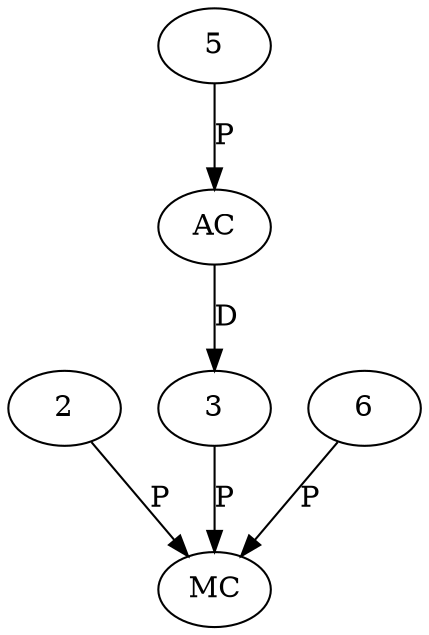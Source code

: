 digraph "AUG" {

  1 [ label="MC" s="replaceEach()" t="StringUtils" l="1049" ];
  2 [ t="String[]" n="dummy_" ];
  3 [ t="String[]" n="dummy_" ];
  4 [ label="AC" t="String" l="1049" ];
  5 [ t="int" v="0" ];
  6 [ t="String[]" n="dummy_" ];
  3 -> 1 [ label="P" ];
  2 -> 1 [ label="P" ];
  6 -> 1 [ label="P" ];
  4 -> 3 [ label="D" ];
  5 -> 4 [ label="P" ];
}
